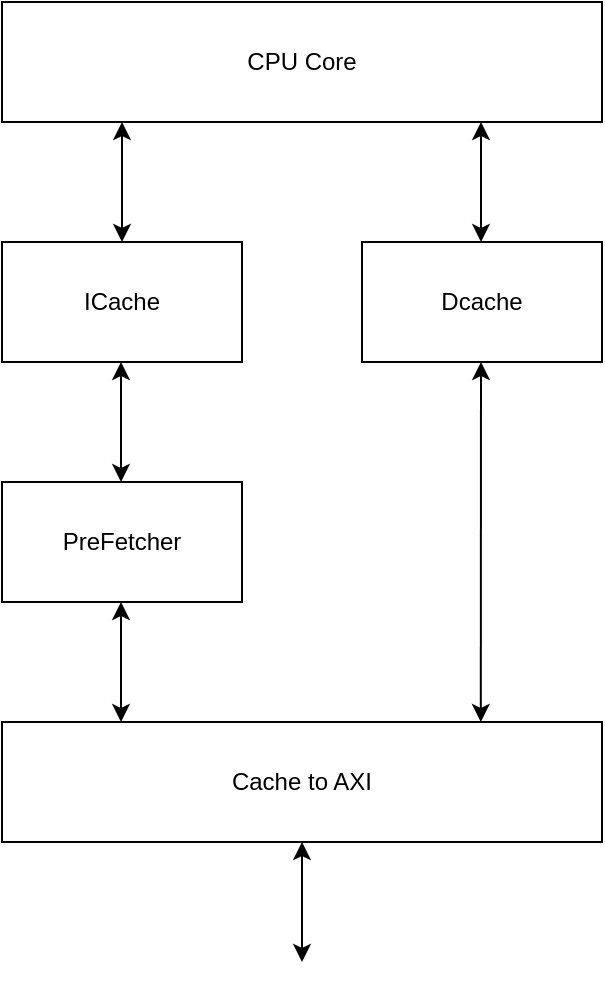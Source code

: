 <mxfile version="14.9.6" type="device"><diagram id="J0xQVOw85IrKm5YFXMkV" name="Page-1"><mxGraphModel dx="870" dy="594" grid="1" gridSize="10" guides="1" tooltips="1" connect="1" arrows="1" fold="1" page="1" pageScale="1" pageWidth="827" pageHeight="1169" math="0" shadow="0"><root><mxCell id="0"/><mxCell id="1" parent="0"/><mxCell id="ghBmy4E1tmMvXQUecd8F-1" value="CPU Core" style="rounded=0;whiteSpace=wrap;html=1;" vertex="1" parent="1"><mxGeometry x="290" y="120" width="300" height="60" as="geometry"/></mxCell><mxCell id="ghBmy4E1tmMvXQUecd8F-2" value="ICache" style="rounded=0;whiteSpace=wrap;html=1;" vertex="1" parent="1"><mxGeometry x="290" y="240" width="120" height="60" as="geometry"/></mxCell><mxCell id="ghBmy4E1tmMvXQUecd8F-3" value="Dcache" style="rounded=0;whiteSpace=wrap;html=1;" vertex="1" parent="1"><mxGeometry x="470" y="240" width="120" height="60" as="geometry"/></mxCell><mxCell id="ghBmy4E1tmMvXQUecd8F-4" value="PreFetcher" style="rounded=0;whiteSpace=wrap;html=1;" vertex="1" parent="1"><mxGeometry x="290" y="360" width="120" height="60" as="geometry"/></mxCell><mxCell id="ghBmy4E1tmMvXQUecd8F-5" value="Cache to AXI" style="rounded=0;whiteSpace=wrap;html=1;" vertex="1" parent="1"><mxGeometry x="290" y="480" width="300" height="60" as="geometry"/></mxCell><mxCell id="ghBmy4E1tmMvXQUecd8F-7" value="" style="endArrow=classic;startArrow=classic;html=1;exitX=0.5;exitY=0;exitDx=0;exitDy=0;" edge="1" parent="1" source="ghBmy4E1tmMvXQUecd8F-2"><mxGeometry width="50" height="50" relative="1" as="geometry"><mxPoint x="390" y="330" as="sourcePoint"/><mxPoint x="350" y="180" as="targetPoint"/></mxGeometry></mxCell><mxCell id="ghBmy4E1tmMvXQUecd8F-8" value="" style="endArrow=classic;startArrow=classic;html=1;exitX=0.5;exitY=0;exitDx=0;exitDy=0;" edge="1" parent="1"><mxGeometry width="50" height="50" relative="1" as="geometry"><mxPoint x="529.5" y="240" as="sourcePoint"/><mxPoint x="529.5" y="180" as="targetPoint"/></mxGeometry></mxCell><mxCell id="ghBmy4E1tmMvXQUecd8F-9" value="" style="endArrow=classic;startArrow=classic;html=1;exitX=0.5;exitY=0;exitDx=0;exitDy=0;" edge="1" parent="1"><mxGeometry width="50" height="50" relative="1" as="geometry"><mxPoint x="349.5" y="360" as="sourcePoint"/><mxPoint x="349.5" y="300" as="targetPoint"/></mxGeometry></mxCell><mxCell id="ghBmy4E1tmMvXQUecd8F-10" value="" style="endArrow=classic;startArrow=classic;html=1;exitX=0.5;exitY=0;exitDx=0;exitDy=0;" edge="1" parent="1"><mxGeometry width="50" height="50" relative="1" as="geometry"><mxPoint x="349.5" y="480" as="sourcePoint"/><mxPoint x="349.5" y="420" as="targetPoint"/></mxGeometry></mxCell><mxCell id="ghBmy4E1tmMvXQUecd8F-11" value="" style="endArrow=classic;startArrow=classic;html=1;exitX=0.798;exitY=0;exitDx=0;exitDy=0;exitPerimeter=0;" edge="1" parent="1" source="ghBmy4E1tmMvXQUecd8F-5"><mxGeometry width="50" height="50" relative="1" as="geometry"><mxPoint x="529.5" y="360" as="sourcePoint"/><mxPoint x="529.5" y="300" as="targetPoint"/></mxGeometry></mxCell><mxCell id="ghBmy4E1tmMvXQUecd8F-12" value="" style="endArrow=classic;startArrow=classic;html=1;entryX=0.5;entryY=1;entryDx=0;entryDy=0;" edge="1" parent="1" target="ghBmy4E1tmMvXQUecd8F-5"><mxGeometry width="50" height="50" relative="1" as="geometry"><mxPoint x="440" y="600" as="sourcePoint"/><mxPoint x="440" y="380" as="targetPoint"/></mxGeometry></mxCell></root></mxGraphModel></diagram></mxfile>